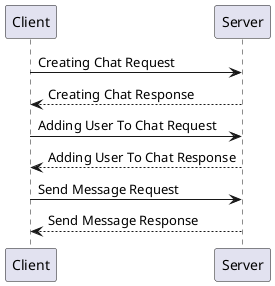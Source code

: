 @startuml
'https://plantuml.com/sequence-diagram



Client -> Server: Creating Chat Request
Server --> Client: Creating Chat Response

Client -> Server: Adding User To Chat Request
Server --> Client: Adding User To Chat Response

Client -> Server: Send Message Request
Server --> Client: Send Message Response
@enduml